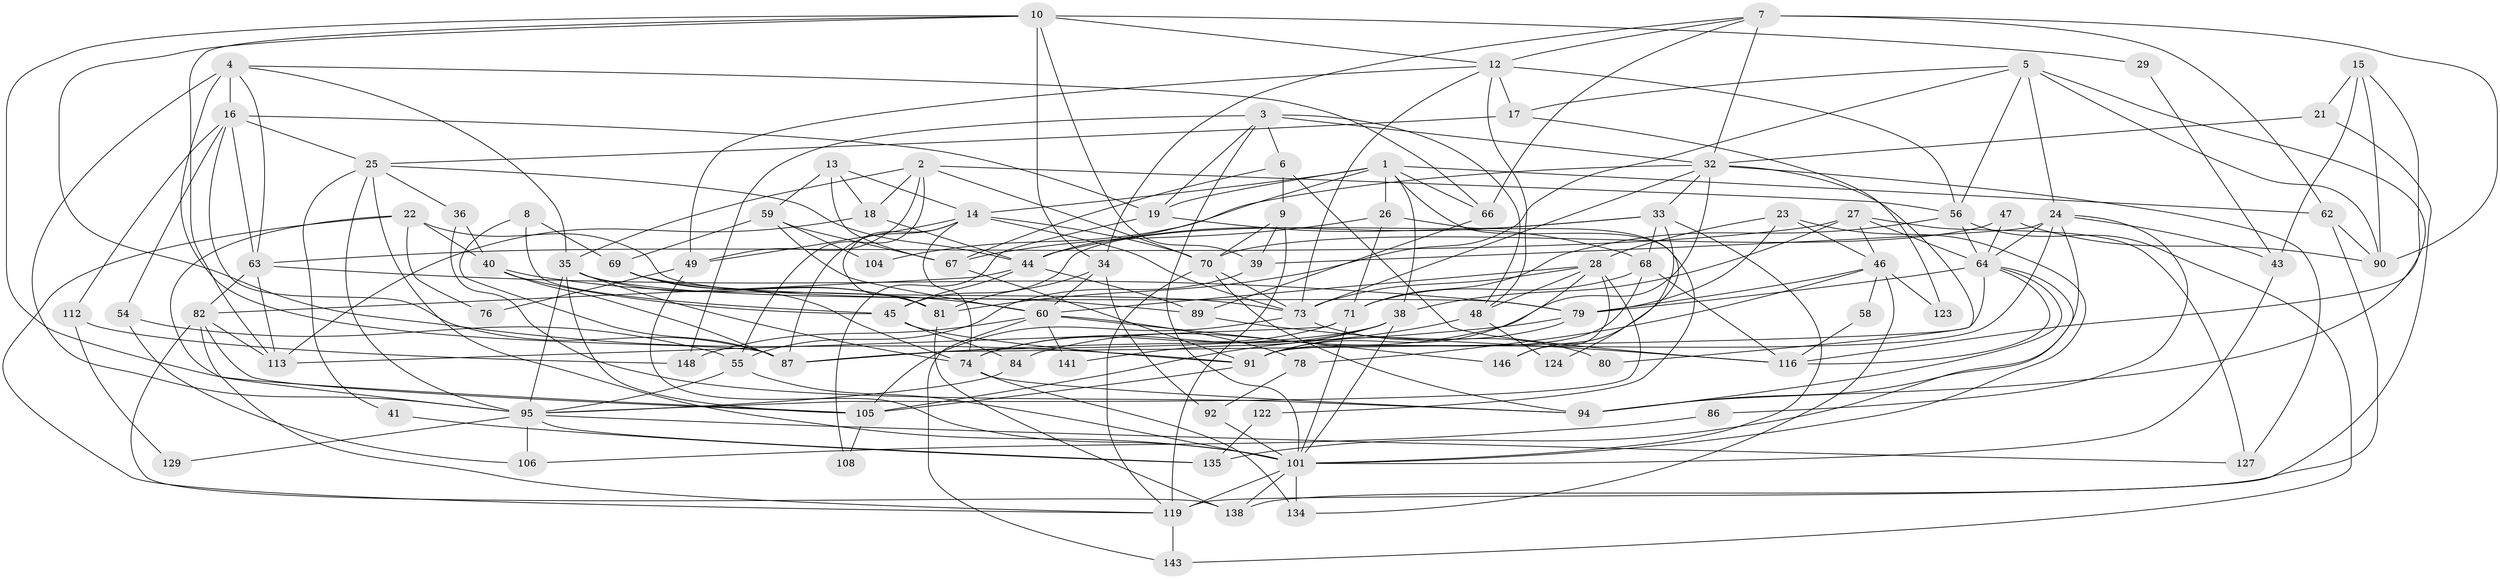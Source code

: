 // Generated by graph-tools (version 1.1) at 2025/52/02/27/25 19:52:07]
// undirected, 96 vertices, 240 edges
graph export_dot {
graph [start="1"]
  node [color=gray90,style=filled];
  1 [super="+100"];
  2 [super="+11"];
  3 [super="+125"];
  4 [super="+31"];
  5;
  6;
  7 [super="+37"];
  8;
  9 [super="+30"];
  10 [super="+132"];
  12 [super="+93"];
  13 [super="+97"];
  14 [super="+111"];
  15 [super="+20"];
  16 [super="+52"];
  17;
  18;
  19 [super="+83"];
  21 [super="+102"];
  22;
  23 [super="+61"];
  24 [super="+98"];
  25 [super="+51"];
  26;
  27 [super="+109"];
  28 [super="+53"];
  29;
  32 [super="+50"];
  33 [super="+115"];
  34 [super="+131"];
  35 [super="+72"];
  36;
  38 [super="+42"];
  39;
  40;
  41;
  43 [super="+57"];
  44 [super="+77"];
  45 [super="+114"];
  46 [super="+107"];
  47;
  48 [super="+137"];
  49 [super="+133"];
  54;
  55 [super="+117"];
  56 [super="+65"];
  58;
  59;
  60 [super="+118"];
  62;
  63 [super="+85"];
  64 [super="+121"];
  66;
  67 [super="+126"];
  68;
  69 [super="+75"];
  70 [super="+103"];
  71 [super="+88"];
  73 [super="+128"];
  74;
  76;
  78;
  79 [super="+145"];
  80;
  81 [super="+99"];
  82 [super="+144"];
  84;
  86;
  87 [super="+96"];
  89;
  90 [super="+149"];
  91 [super="+110"];
  92;
  94 [super="+136"];
  95 [super="+139"];
  101 [super="+120"];
  104;
  105 [super="+142"];
  106;
  108;
  112;
  113 [super="+147"];
  116 [super="+130"];
  119 [super="+140"];
  122;
  123;
  124;
  127;
  129;
  134;
  135;
  138;
  141;
  143;
  146;
  148;
  1 -- 26;
  1 -- 62;
  1 -- 44;
  1 -- 66;
  1 -- 19;
  1 -- 124;
  1 -- 14;
  1 -- 38;
  2 -- 35;
  2 -- 55;
  2 -- 18;
  2 -- 56;
  2 -- 70;
  2 -- 49;
  3 -- 48;
  3 -- 19;
  3 -- 148;
  3 -- 6;
  3 -- 32;
  3 -- 101;
  4 -- 95;
  4 -- 87 [weight=2];
  4 -- 16;
  4 -- 66;
  4 -- 35;
  4 -- 63;
  5 -- 17;
  5 -- 94;
  5 -- 81;
  5 -- 24;
  5 -- 56;
  5 -- 90;
  6 -- 9;
  6 -- 67;
  6 -- 116;
  7 -- 34;
  7 -- 12;
  7 -- 32;
  7 -- 66;
  7 -- 90;
  7 -- 62;
  8 -- 87;
  8 -- 45;
  8 -- 69;
  9 -- 39;
  9 -- 119 [weight=2];
  9 -- 70;
  10 -- 12;
  10 -- 29;
  10 -- 34;
  10 -- 39;
  10 -- 105;
  10 -- 113;
  10 -- 91;
  12 -- 48;
  12 -- 17;
  12 -- 73;
  12 -- 49;
  12 -- 56 [weight=2];
  13 -- 18;
  13 -- 59;
  13 -- 67;
  13 -- 14;
  14 -- 70;
  14 -- 49;
  14 -- 73;
  14 -- 81;
  14 -- 74;
  14 -- 87;
  15 -- 21;
  15 -- 90;
  15 -- 43 [weight=2];
  15 -- 116;
  16 -- 112;
  16 -- 87;
  16 -- 19;
  16 -- 54;
  16 -- 25;
  16 -- 63;
  17 -- 25;
  17 -- 123;
  18 -- 113;
  18 -- 44;
  19 -- 108;
  19 -- 68;
  21 -- 32;
  21 -- 119;
  22 -- 95;
  22 -- 40;
  22 -- 76;
  22 -- 79;
  22 -- 119;
  23 -- 101;
  23 -- 28;
  23 -- 46;
  23 -- 79;
  24 -- 39;
  24 -- 64;
  24 -- 86;
  24 -- 91;
  24 -- 94;
  24 -- 43;
  25 -- 44;
  25 -- 36;
  25 -- 41;
  25 -- 95;
  25 -- 101;
  26 -- 122;
  26 -- 67;
  26 -- 71;
  27 -- 46;
  27 -- 64;
  27 -- 127;
  27 -- 63;
  27 -- 38;
  28 -- 48;
  28 -- 60;
  28 -- 73;
  28 -- 146;
  28 -- 91;
  28 -- 95;
  29 -- 43;
  32 -- 73;
  32 -- 33;
  32 -- 80;
  32 -- 84;
  32 -- 104;
  32 -- 127;
  33 -- 101;
  33 -- 68;
  33 -- 146;
  33 -- 44;
  33 -- 45;
  34 -- 92;
  34 -- 81;
  34 -- 60;
  35 -- 95;
  35 -- 81;
  35 -- 89;
  35 -- 74;
  35 -- 105;
  36 -- 40;
  36 -- 94;
  38 -- 74;
  38 -- 101;
  38 -- 87;
  38 -- 141;
  39 -- 55;
  40 -- 87;
  40 -- 45;
  40 -- 60;
  41 -- 135;
  43 -- 101;
  44 -- 45;
  44 -- 82;
  44 -- 89;
  45 -- 91;
  45 -- 84;
  46 -- 78;
  46 -- 58;
  46 -- 123;
  46 -- 134;
  46 -- 79;
  47 -- 70;
  47 -- 90;
  47 -- 64;
  48 -- 105;
  48 -- 124;
  49 -- 76;
  49 -- 101;
  54 -- 55;
  54 -- 106;
  55 -- 95 [weight=2];
  55 -- 101;
  56 -- 71;
  56 -- 64;
  56 -- 143;
  58 -- 116;
  59 -- 67;
  59 -- 104;
  59 -- 60;
  59 -- 69;
  60 -- 78;
  60 -- 141;
  60 -- 143;
  60 -- 148;
  60 -- 146;
  62 -- 90;
  62 -- 138;
  63 -- 113;
  63 -- 82;
  63 -- 79;
  64 -- 116;
  64 -- 87;
  64 -- 135;
  64 -- 94;
  64 -- 79;
  66 -- 89;
  67 -- 91;
  68 -- 91;
  68 -- 116;
  68 -- 71;
  69 -- 74;
  69 -- 81;
  69 -- 73;
  70 -- 94;
  70 -- 119;
  70 -- 73;
  71 -- 74;
  71 -- 113;
  71 -- 101;
  73 -- 80;
  73 -- 105;
  74 -- 134;
  74 -- 94;
  78 -- 92;
  79 -- 87;
  79 -- 91;
  81 -- 138;
  82 -- 138;
  82 -- 113;
  82 -- 119;
  82 -- 105;
  84 -- 95;
  86 -- 106;
  89 -- 116;
  91 -- 105;
  92 -- 101;
  95 -- 127;
  95 -- 129;
  95 -- 135;
  95 -- 106;
  101 -- 138;
  101 -- 134;
  101 -- 119;
  105 -- 108;
  112 -- 148;
  112 -- 129;
  119 -- 143;
  122 -- 135;
}
